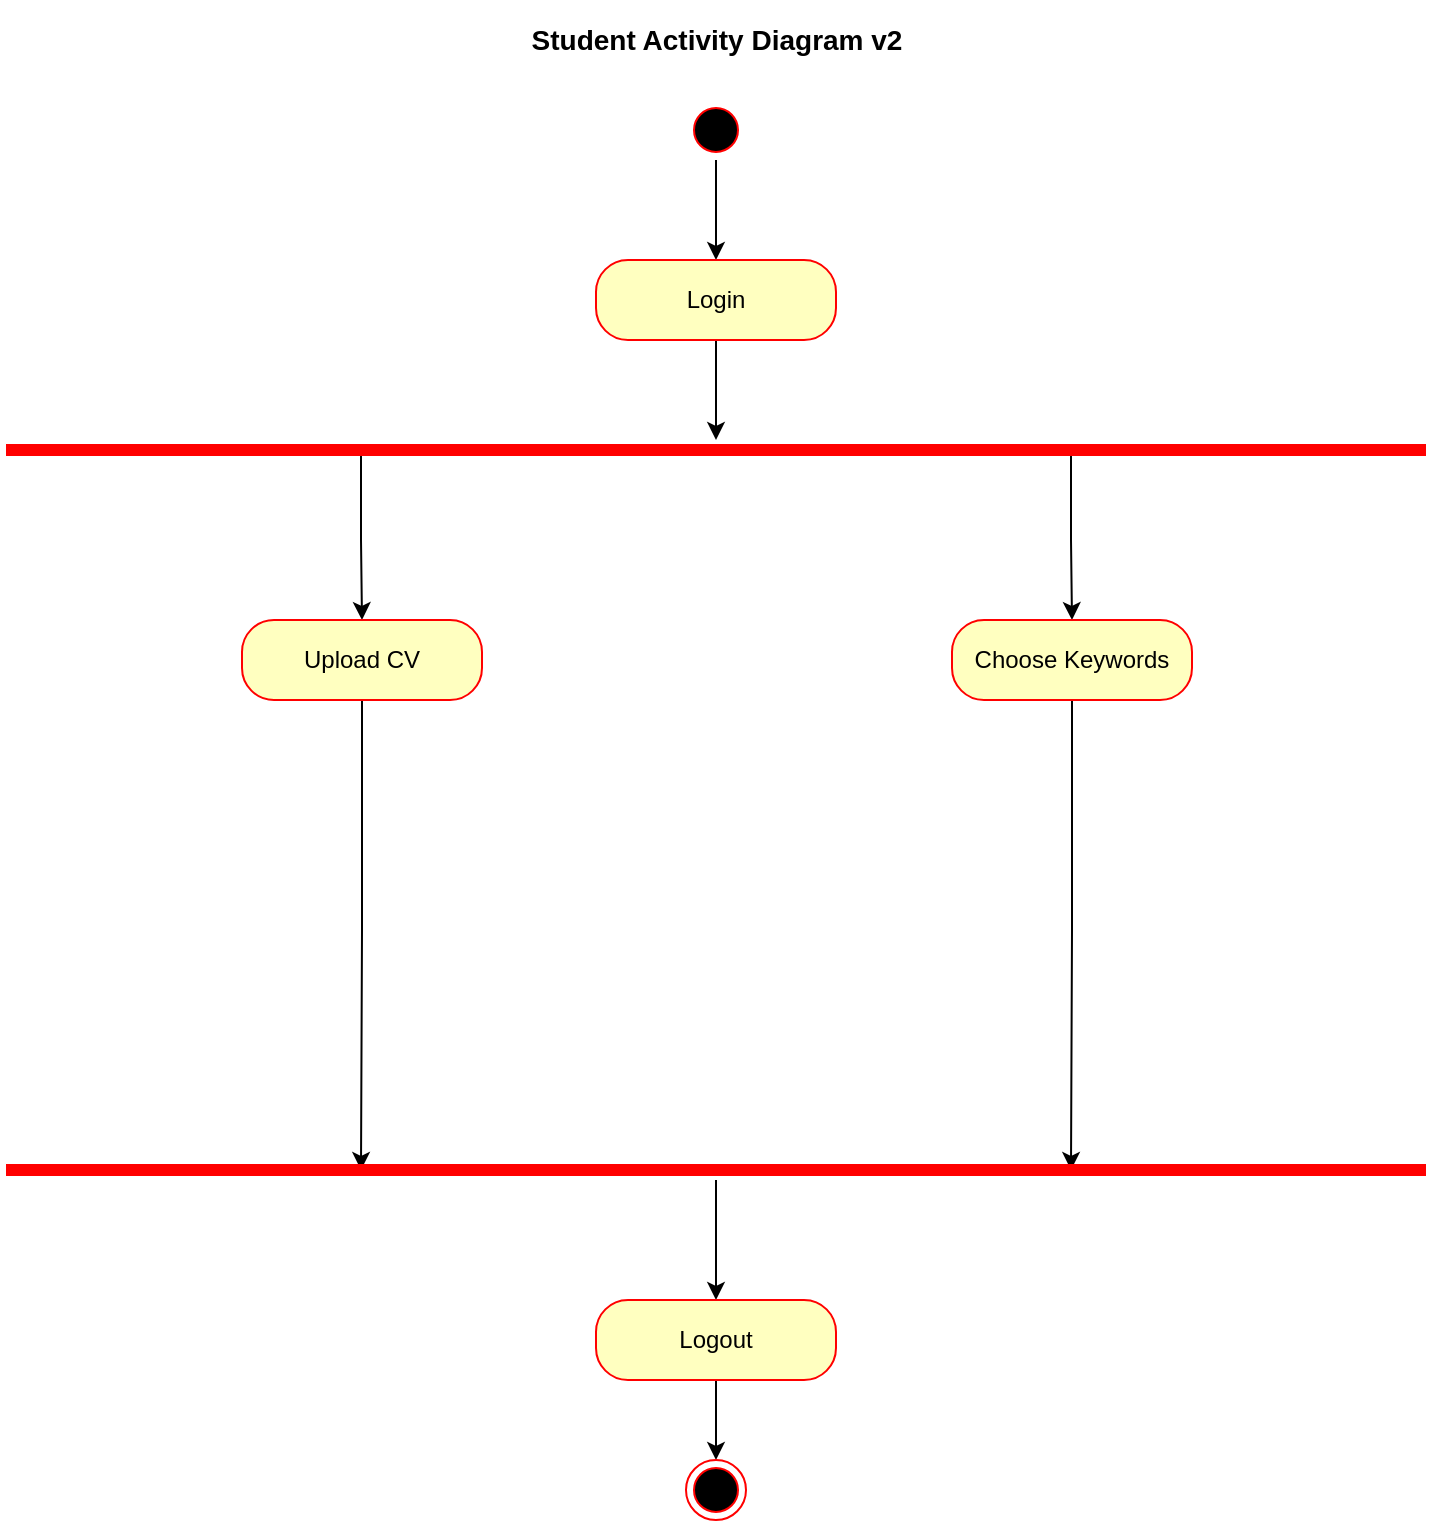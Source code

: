 <mxfile version="10.8.4" type="device"><diagram id="kYmqeh_AdEj0oz3ImW82" name="Page-1"><mxGraphModel dx="1120" dy="692" grid="1" gridSize="10" guides="1" tooltips="1" connect="1" arrows="1" fold="1" page="1" pageScale="1" pageWidth="850" pageHeight="1100" math="0" shadow="0"><root><mxCell id="0"/><mxCell id="1" parent="0"/><mxCell id="MVINcT9DBTsT2U9t0Gwp-2" value="" style="edgeStyle=orthogonalEdgeStyle;rounded=0;orthogonalLoop=1;jettySize=auto;html=1;fontSize=14;" edge="1" parent="1" source="CeO-m7Kv8562xFXYlu0M-2" target="CeO-m7Kv8562xFXYlu0M-5"><mxGeometry relative="1" as="geometry"/></mxCell><mxCell id="CeO-m7Kv8562xFXYlu0M-2" value="" style="ellipse;html=1;shape=startState;fillColor=#000000;strokeColor=#ff0000;" parent="1" vertex="1"><mxGeometry x="410" y="60" width="30" height="30" as="geometry"/></mxCell><mxCell id="MVINcT9DBTsT2U9t0Gwp-7" style="edgeStyle=orthogonalEdgeStyle;rounded=0;orthogonalLoop=1;jettySize=auto;html=1;fontSize=14;" edge="1" parent="1" source="CeO-m7Kv8562xFXYlu0M-5" target="MVINcT9DBTsT2U9t0Gwp-3"><mxGeometry relative="1" as="geometry"/></mxCell><mxCell id="CeO-m7Kv8562xFXYlu0M-5" value="Login" style="rounded=1;whiteSpace=wrap;html=1;arcSize=40;fontColor=#000000;fillColor=#ffffc0;strokeColor=#ff0000;" parent="1" vertex="1"><mxGeometry x="365" y="140" width="120" height="40" as="geometry"/></mxCell><mxCell id="MVINcT9DBTsT2U9t0Gwp-1" value="Student Activity Diagram v2" style="text;strokeColor=none;fillColor=none;html=1;fontSize=14;fontStyle=1;verticalAlign=middle;align=center;" vertex="1" parent="1"><mxGeometry x="375" y="10" width="100" height="40" as="geometry"/></mxCell><mxCell id="MVINcT9DBTsT2U9t0Gwp-44" style="edgeStyle=orthogonalEdgeStyle;rounded=0;orthogonalLoop=1;jettySize=auto;html=1;exitX=0.25;exitY=0.5;exitDx=0;exitDy=0;exitPerimeter=0;fontSize=14;" edge="1" parent="1" source="MVINcT9DBTsT2U9t0Gwp-3" target="MVINcT9DBTsT2U9t0Gwp-8"><mxGeometry relative="1" as="geometry"><mxPoint x="248" y="250" as="targetPoint"/></mxGeometry></mxCell><mxCell id="MVINcT9DBTsT2U9t0Gwp-45" style="edgeStyle=orthogonalEdgeStyle;rounded=0;orthogonalLoop=1;jettySize=auto;html=1;exitX=0.75;exitY=0.5;exitDx=0;exitDy=0;exitPerimeter=0;fontSize=14;entryX=0.5;entryY=0;entryDx=0;entryDy=0;" edge="1" parent="1" source="MVINcT9DBTsT2U9t0Gwp-3" target="MVINcT9DBTsT2U9t0Gwp-9"><mxGeometry relative="1" as="geometry"><mxPoint x="603" y="250" as="targetPoint"/></mxGeometry></mxCell><mxCell id="MVINcT9DBTsT2U9t0Gwp-3" value="" style="shape=line;html=1;strokeWidth=6;strokeColor=#ff0000;fontSize=14;" vertex="1" parent="1"><mxGeometry x="70" y="230" width="710" height="10" as="geometry"/></mxCell><mxCell id="MVINcT9DBTsT2U9t0Gwp-47" style="edgeStyle=orthogonalEdgeStyle;rounded=0;orthogonalLoop=1;jettySize=auto;html=1;entryX=0.25;entryY=0.5;entryDx=0;entryDy=0;entryPerimeter=0;fontSize=14;" edge="1" parent="1" source="MVINcT9DBTsT2U9t0Gwp-8" target="MVINcT9DBTsT2U9t0Gwp-14"><mxGeometry relative="1" as="geometry"/></mxCell><mxCell id="MVINcT9DBTsT2U9t0Gwp-8" value="Upload CV" style="rounded=1;whiteSpace=wrap;html=1;arcSize=40;fontColor=#000000;fillColor=#ffffc0;strokeColor=#ff0000;" vertex="1" parent="1"><mxGeometry x="188" y="320" width="120" height="40" as="geometry"/></mxCell><mxCell id="MVINcT9DBTsT2U9t0Gwp-46" style="edgeStyle=orthogonalEdgeStyle;rounded=0;orthogonalLoop=1;jettySize=auto;html=1;entryX=0.75;entryY=0.5;entryDx=0;entryDy=0;entryPerimeter=0;fontSize=14;" edge="1" parent="1" source="MVINcT9DBTsT2U9t0Gwp-9" target="MVINcT9DBTsT2U9t0Gwp-14"><mxGeometry relative="1" as="geometry"/></mxCell><mxCell id="MVINcT9DBTsT2U9t0Gwp-9" value="Choose Keywords" style="rounded=1;whiteSpace=wrap;html=1;arcSize=40;fontColor=#000000;fillColor=#ffffc0;strokeColor=#ff0000;" vertex="1" parent="1"><mxGeometry x="543" y="320" width="120" height="40" as="geometry"/></mxCell><mxCell id="MVINcT9DBTsT2U9t0Gwp-37" style="edgeStyle=orthogonalEdgeStyle;rounded=0;orthogonalLoop=1;jettySize=auto;html=1;entryX=0.5;entryY=0;entryDx=0;entryDy=0;fontSize=14;" edge="1" parent="1" source="MVINcT9DBTsT2U9t0Gwp-14" target="MVINcT9DBTsT2U9t0Gwp-36"><mxGeometry relative="1" as="geometry"/></mxCell><mxCell id="MVINcT9DBTsT2U9t0Gwp-14" value="" style="shape=line;html=1;strokeWidth=6;strokeColor=#ff0000;fontSize=14;" vertex="1" parent="1"><mxGeometry x="70" y="590" width="710" height="10" as="geometry"/></mxCell><mxCell id="MVINcT9DBTsT2U9t0Gwp-39" value="" style="edgeStyle=orthogonalEdgeStyle;rounded=0;orthogonalLoop=1;jettySize=auto;html=1;fontSize=14;" edge="1" parent="1" source="MVINcT9DBTsT2U9t0Gwp-36" target="MVINcT9DBTsT2U9t0Gwp-38"><mxGeometry relative="1" as="geometry"/></mxCell><mxCell id="MVINcT9DBTsT2U9t0Gwp-36" value="Logout" style="rounded=1;whiteSpace=wrap;html=1;arcSize=40;fontColor=#000000;fillColor=#ffffc0;strokeColor=#ff0000;" vertex="1" parent="1"><mxGeometry x="365" y="660" width="120" height="40" as="geometry"/></mxCell><mxCell id="MVINcT9DBTsT2U9t0Gwp-38" value="" style="ellipse;html=1;shape=endState;fillColor=#000000;strokeColor=#ff0000;fontSize=14;" vertex="1" parent="1"><mxGeometry x="410" y="740" width="30" height="30" as="geometry"/></mxCell></root></mxGraphModel></diagram></mxfile>